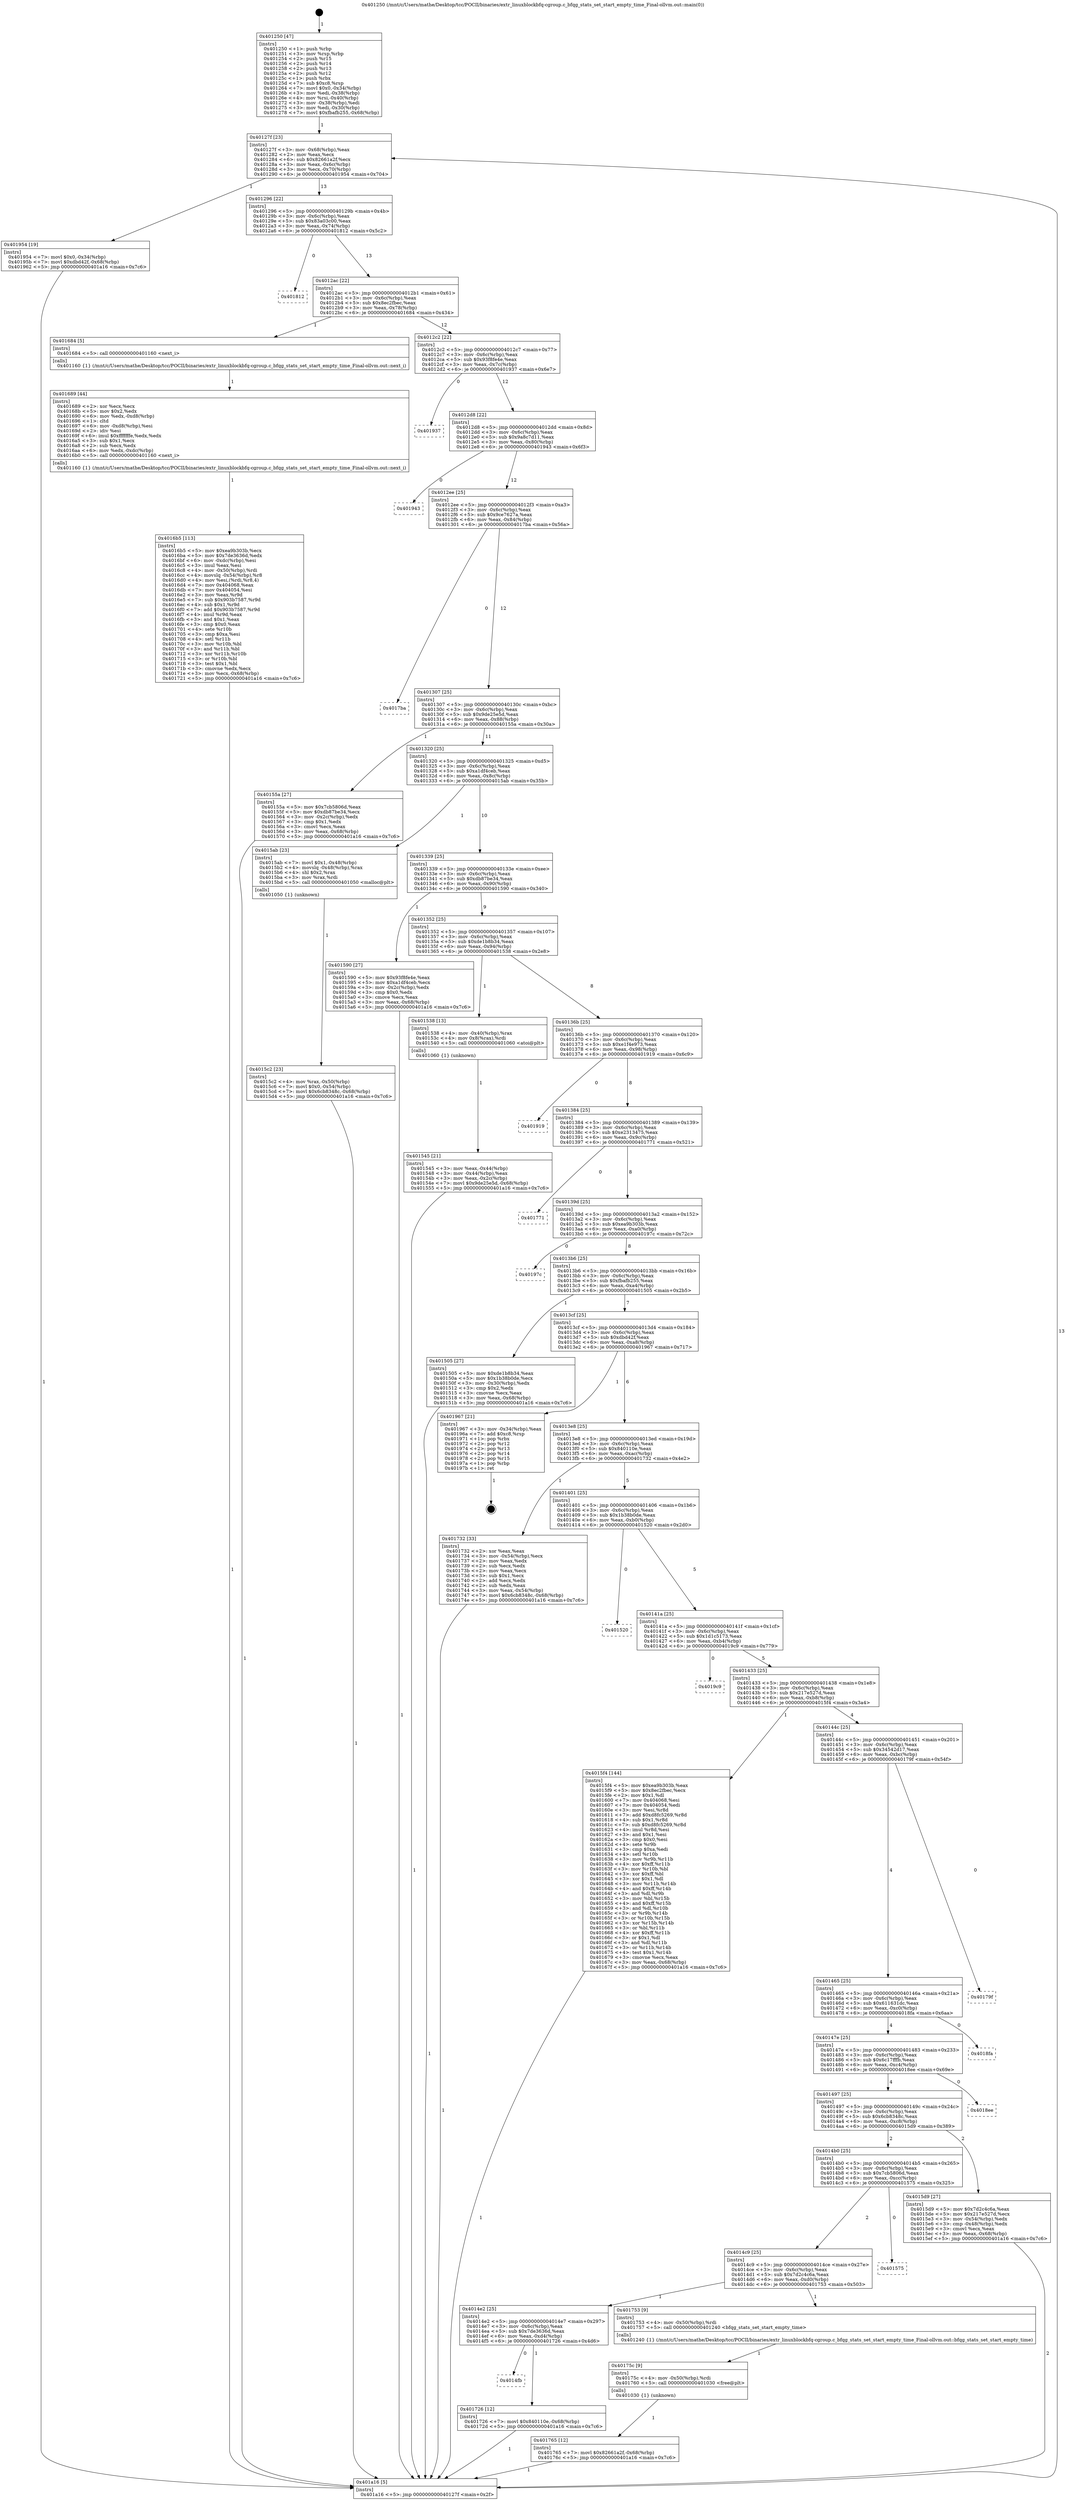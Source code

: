 digraph "0x401250" {
  label = "0x401250 (/mnt/c/Users/mathe/Desktop/tcc/POCII/binaries/extr_linuxblockbfq-cgroup.c_bfqg_stats_set_start_empty_time_Final-ollvm.out::main(0))"
  labelloc = "t"
  node[shape=record]

  Entry [label="",width=0.3,height=0.3,shape=circle,fillcolor=black,style=filled]
  "0x40127f" [label="{
     0x40127f [23]\l
     | [instrs]\l
     &nbsp;&nbsp;0x40127f \<+3\>: mov -0x68(%rbp),%eax\l
     &nbsp;&nbsp;0x401282 \<+2\>: mov %eax,%ecx\l
     &nbsp;&nbsp;0x401284 \<+6\>: sub $0x82661a2f,%ecx\l
     &nbsp;&nbsp;0x40128a \<+3\>: mov %eax,-0x6c(%rbp)\l
     &nbsp;&nbsp;0x40128d \<+3\>: mov %ecx,-0x70(%rbp)\l
     &nbsp;&nbsp;0x401290 \<+6\>: je 0000000000401954 \<main+0x704\>\l
  }"]
  "0x401954" [label="{
     0x401954 [19]\l
     | [instrs]\l
     &nbsp;&nbsp;0x401954 \<+7\>: movl $0x0,-0x34(%rbp)\l
     &nbsp;&nbsp;0x40195b \<+7\>: movl $0xdbd42f,-0x68(%rbp)\l
     &nbsp;&nbsp;0x401962 \<+5\>: jmp 0000000000401a16 \<main+0x7c6\>\l
  }"]
  "0x401296" [label="{
     0x401296 [22]\l
     | [instrs]\l
     &nbsp;&nbsp;0x401296 \<+5\>: jmp 000000000040129b \<main+0x4b\>\l
     &nbsp;&nbsp;0x40129b \<+3\>: mov -0x6c(%rbp),%eax\l
     &nbsp;&nbsp;0x40129e \<+5\>: sub $0x83a03c00,%eax\l
     &nbsp;&nbsp;0x4012a3 \<+3\>: mov %eax,-0x74(%rbp)\l
     &nbsp;&nbsp;0x4012a6 \<+6\>: je 0000000000401812 \<main+0x5c2\>\l
  }"]
  Exit [label="",width=0.3,height=0.3,shape=circle,fillcolor=black,style=filled,peripheries=2]
  "0x401812" [label="{
     0x401812\l
  }", style=dashed]
  "0x4012ac" [label="{
     0x4012ac [22]\l
     | [instrs]\l
     &nbsp;&nbsp;0x4012ac \<+5\>: jmp 00000000004012b1 \<main+0x61\>\l
     &nbsp;&nbsp;0x4012b1 \<+3\>: mov -0x6c(%rbp),%eax\l
     &nbsp;&nbsp;0x4012b4 \<+5\>: sub $0x8ec2fbec,%eax\l
     &nbsp;&nbsp;0x4012b9 \<+3\>: mov %eax,-0x78(%rbp)\l
     &nbsp;&nbsp;0x4012bc \<+6\>: je 0000000000401684 \<main+0x434\>\l
  }"]
  "0x401765" [label="{
     0x401765 [12]\l
     | [instrs]\l
     &nbsp;&nbsp;0x401765 \<+7\>: movl $0x82661a2f,-0x68(%rbp)\l
     &nbsp;&nbsp;0x40176c \<+5\>: jmp 0000000000401a16 \<main+0x7c6\>\l
  }"]
  "0x401684" [label="{
     0x401684 [5]\l
     | [instrs]\l
     &nbsp;&nbsp;0x401684 \<+5\>: call 0000000000401160 \<next_i\>\l
     | [calls]\l
     &nbsp;&nbsp;0x401160 \{1\} (/mnt/c/Users/mathe/Desktop/tcc/POCII/binaries/extr_linuxblockbfq-cgroup.c_bfqg_stats_set_start_empty_time_Final-ollvm.out::next_i)\l
  }"]
  "0x4012c2" [label="{
     0x4012c2 [22]\l
     | [instrs]\l
     &nbsp;&nbsp;0x4012c2 \<+5\>: jmp 00000000004012c7 \<main+0x77\>\l
     &nbsp;&nbsp;0x4012c7 \<+3\>: mov -0x6c(%rbp),%eax\l
     &nbsp;&nbsp;0x4012ca \<+5\>: sub $0x93f8fe4e,%eax\l
     &nbsp;&nbsp;0x4012cf \<+3\>: mov %eax,-0x7c(%rbp)\l
     &nbsp;&nbsp;0x4012d2 \<+6\>: je 0000000000401937 \<main+0x6e7\>\l
  }"]
  "0x40175c" [label="{
     0x40175c [9]\l
     | [instrs]\l
     &nbsp;&nbsp;0x40175c \<+4\>: mov -0x50(%rbp),%rdi\l
     &nbsp;&nbsp;0x401760 \<+5\>: call 0000000000401030 \<free@plt\>\l
     | [calls]\l
     &nbsp;&nbsp;0x401030 \{1\} (unknown)\l
  }"]
  "0x401937" [label="{
     0x401937\l
  }", style=dashed]
  "0x4012d8" [label="{
     0x4012d8 [22]\l
     | [instrs]\l
     &nbsp;&nbsp;0x4012d8 \<+5\>: jmp 00000000004012dd \<main+0x8d\>\l
     &nbsp;&nbsp;0x4012dd \<+3\>: mov -0x6c(%rbp),%eax\l
     &nbsp;&nbsp;0x4012e0 \<+5\>: sub $0x9a8c7d11,%eax\l
     &nbsp;&nbsp;0x4012e5 \<+3\>: mov %eax,-0x80(%rbp)\l
     &nbsp;&nbsp;0x4012e8 \<+6\>: je 0000000000401943 \<main+0x6f3\>\l
  }"]
  "0x4014fb" [label="{
     0x4014fb\l
  }", style=dashed]
  "0x401943" [label="{
     0x401943\l
  }", style=dashed]
  "0x4012ee" [label="{
     0x4012ee [25]\l
     | [instrs]\l
     &nbsp;&nbsp;0x4012ee \<+5\>: jmp 00000000004012f3 \<main+0xa3\>\l
     &nbsp;&nbsp;0x4012f3 \<+3\>: mov -0x6c(%rbp),%eax\l
     &nbsp;&nbsp;0x4012f6 \<+5\>: sub $0x9ce7627a,%eax\l
     &nbsp;&nbsp;0x4012fb \<+6\>: mov %eax,-0x84(%rbp)\l
     &nbsp;&nbsp;0x401301 \<+6\>: je 00000000004017ba \<main+0x56a\>\l
  }"]
  "0x401726" [label="{
     0x401726 [12]\l
     | [instrs]\l
     &nbsp;&nbsp;0x401726 \<+7\>: movl $0x840110e,-0x68(%rbp)\l
     &nbsp;&nbsp;0x40172d \<+5\>: jmp 0000000000401a16 \<main+0x7c6\>\l
  }"]
  "0x4017ba" [label="{
     0x4017ba\l
  }", style=dashed]
  "0x401307" [label="{
     0x401307 [25]\l
     | [instrs]\l
     &nbsp;&nbsp;0x401307 \<+5\>: jmp 000000000040130c \<main+0xbc\>\l
     &nbsp;&nbsp;0x40130c \<+3\>: mov -0x6c(%rbp),%eax\l
     &nbsp;&nbsp;0x40130f \<+5\>: sub $0x9de25e5d,%eax\l
     &nbsp;&nbsp;0x401314 \<+6\>: mov %eax,-0x88(%rbp)\l
     &nbsp;&nbsp;0x40131a \<+6\>: je 000000000040155a \<main+0x30a\>\l
  }"]
  "0x4014e2" [label="{
     0x4014e2 [25]\l
     | [instrs]\l
     &nbsp;&nbsp;0x4014e2 \<+5\>: jmp 00000000004014e7 \<main+0x297\>\l
     &nbsp;&nbsp;0x4014e7 \<+3\>: mov -0x6c(%rbp),%eax\l
     &nbsp;&nbsp;0x4014ea \<+5\>: sub $0x7de3636d,%eax\l
     &nbsp;&nbsp;0x4014ef \<+6\>: mov %eax,-0xd4(%rbp)\l
     &nbsp;&nbsp;0x4014f5 \<+6\>: je 0000000000401726 \<main+0x4d6\>\l
  }"]
  "0x40155a" [label="{
     0x40155a [27]\l
     | [instrs]\l
     &nbsp;&nbsp;0x40155a \<+5\>: mov $0x7cb5806d,%eax\l
     &nbsp;&nbsp;0x40155f \<+5\>: mov $0xdb87be34,%ecx\l
     &nbsp;&nbsp;0x401564 \<+3\>: mov -0x2c(%rbp),%edx\l
     &nbsp;&nbsp;0x401567 \<+3\>: cmp $0x1,%edx\l
     &nbsp;&nbsp;0x40156a \<+3\>: cmovl %ecx,%eax\l
     &nbsp;&nbsp;0x40156d \<+3\>: mov %eax,-0x68(%rbp)\l
     &nbsp;&nbsp;0x401570 \<+5\>: jmp 0000000000401a16 \<main+0x7c6\>\l
  }"]
  "0x401320" [label="{
     0x401320 [25]\l
     | [instrs]\l
     &nbsp;&nbsp;0x401320 \<+5\>: jmp 0000000000401325 \<main+0xd5\>\l
     &nbsp;&nbsp;0x401325 \<+3\>: mov -0x6c(%rbp),%eax\l
     &nbsp;&nbsp;0x401328 \<+5\>: sub $0xa1df4ceb,%eax\l
     &nbsp;&nbsp;0x40132d \<+6\>: mov %eax,-0x8c(%rbp)\l
     &nbsp;&nbsp;0x401333 \<+6\>: je 00000000004015ab \<main+0x35b\>\l
  }"]
  "0x401753" [label="{
     0x401753 [9]\l
     | [instrs]\l
     &nbsp;&nbsp;0x401753 \<+4\>: mov -0x50(%rbp),%rdi\l
     &nbsp;&nbsp;0x401757 \<+5\>: call 0000000000401240 \<bfqg_stats_set_start_empty_time\>\l
     | [calls]\l
     &nbsp;&nbsp;0x401240 \{1\} (/mnt/c/Users/mathe/Desktop/tcc/POCII/binaries/extr_linuxblockbfq-cgroup.c_bfqg_stats_set_start_empty_time_Final-ollvm.out::bfqg_stats_set_start_empty_time)\l
  }"]
  "0x4015ab" [label="{
     0x4015ab [23]\l
     | [instrs]\l
     &nbsp;&nbsp;0x4015ab \<+7\>: movl $0x1,-0x48(%rbp)\l
     &nbsp;&nbsp;0x4015b2 \<+4\>: movslq -0x48(%rbp),%rax\l
     &nbsp;&nbsp;0x4015b6 \<+4\>: shl $0x2,%rax\l
     &nbsp;&nbsp;0x4015ba \<+3\>: mov %rax,%rdi\l
     &nbsp;&nbsp;0x4015bd \<+5\>: call 0000000000401050 \<malloc@plt\>\l
     | [calls]\l
     &nbsp;&nbsp;0x401050 \{1\} (unknown)\l
  }"]
  "0x401339" [label="{
     0x401339 [25]\l
     | [instrs]\l
     &nbsp;&nbsp;0x401339 \<+5\>: jmp 000000000040133e \<main+0xee\>\l
     &nbsp;&nbsp;0x40133e \<+3\>: mov -0x6c(%rbp),%eax\l
     &nbsp;&nbsp;0x401341 \<+5\>: sub $0xdb87be34,%eax\l
     &nbsp;&nbsp;0x401346 \<+6\>: mov %eax,-0x90(%rbp)\l
     &nbsp;&nbsp;0x40134c \<+6\>: je 0000000000401590 \<main+0x340\>\l
  }"]
  "0x4014c9" [label="{
     0x4014c9 [25]\l
     | [instrs]\l
     &nbsp;&nbsp;0x4014c9 \<+5\>: jmp 00000000004014ce \<main+0x27e\>\l
     &nbsp;&nbsp;0x4014ce \<+3\>: mov -0x6c(%rbp),%eax\l
     &nbsp;&nbsp;0x4014d1 \<+5\>: sub $0x7d2c4c6a,%eax\l
     &nbsp;&nbsp;0x4014d6 \<+6\>: mov %eax,-0xd0(%rbp)\l
     &nbsp;&nbsp;0x4014dc \<+6\>: je 0000000000401753 \<main+0x503\>\l
  }"]
  "0x401590" [label="{
     0x401590 [27]\l
     | [instrs]\l
     &nbsp;&nbsp;0x401590 \<+5\>: mov $0x93f8fe4e,%eax\l
     &nbsp;&nbsp;0x401595 \<+5\>: mov $0xa1df4ceb,%ecx\l
     &nbsp;&nbsp;0x40159a \<+3\>: mov -0x2c(%rbp),%edx\l
     &nbsp;&nbsp;0x40159d \<+3\>: cmp $0x0,%edx\l
     &nbsp;&nbsp;0x4015a0 \<+3\>: cmove %ecx,%eax\l
     &nbsp;&nbsp;0x4015a3 \<+3\>: mov %eax,-0x68(%rbp)\l
     &nbsp;&nbsp;0x4015a6 \<+5\>: jmp 0000000000401a16 \<main+0x7c6\>\l
  }"]
  "0x401352" [label="{
     0x401352 [25]\l
     | [instrs]\l
     &nbsp;&nbsp;0x401352 \<+5\>: jmp 0000000000401357 \<main+0x107\>\l
     &nbsp;&nbsp;0x401357 \<+3\>: mov -0x6c(%rbp),%eax\l
     &nbsp;&nbsp;0x40135a \<+5\>: sub $0xde1b8b34,%eax\l
     &nbsp;&nbsp;0x40135f \<+6\>: mov %eax,-0x94(%rbp)\l
     &nbsp;&nbsp;0x401365 \<+6\>: je 0000000000401538 \<main+0x2e8\>\l
  }"]
  "0x401575" [label="{
     0x401575\l
  }", style=dashed]
  "0x401538" [label="{
     0x401538 [13]\l
     | [instrs]\l
     &nbsp;&nbsp;0x401538 \<+4\>: mov -0x40(%rbp),%rax\l
     &nbsp;&nbsp;0x40153c \<+4\>: mov 0x8(%rax),%rdi\l
     &nbsp;&nbsp;0x401540 \<+5\>: call 0000000000401060 \<atoi@plt\>\l
     | [calls]\l
     &nbsp;&nbsp;0x401060 \{1\} (unknown)\l
  }"]
  "0x40136b" [label="{
     0x40136b [25]\l
     | [instrs]\l
     &nbsp;&nbsp;0x40136b \<+5\>: jmp 0000000000401370 \<main+0x120\>\l
     &nbsp;&nbsp;0x401370 \<+3\>: mov -0x6c(%rbp),%eax\l
     &nbsp;&nbsp;0x401373 \<+5\>: sub $0xe1f4e973,%eax\l
     &nbsp;&nbsp;0x401378 \<+6\>: mov %eax,-0x98(%rbp)\l
     &nbsp;&nbsp;0x40137e \<+6\>: je 0000000000401919 \<main+0x6c9\>\l
  }"]
  "0x4016b5" [label="{
     0x4016b5 [113]\l
     | [instrs]\l
     &nbsp;&nbsp;0x4016b5 \<+5\>: mov $0xea9b303b,%ecx\l
     &nbsp;&nbsp;0x4016ba \<+5\>: mov $0x7de3636d,%edx\l
     &nbsp;&nbsp;0x4016bf \<+6\>: mov -0xdc(%rbp),%esi\l
     &nbsp;&nbsp;0x4016c5 \<+3\>: imul %eax,%esi\l
     &nbsp;&nbsp;0x4016c8 \<+4\>: mov -0x50(%rbp),%rdi\l
     &nbsp;&nbsp;0x4016cc \<+4\>: movslq -0x54(%rbp),%r8\l
     &nbsp;&nbsp;0x4016d0 \<+4\>: mov %esi,(%rdi,%r8,4)\l
     &nbsp;&nbsp;0x4016d4 \<+7\>: mov 0x404068,%eax\l
     &nbsp;&nbsp;0x4016db \<+7\>: mov 0x404054,%esi\l
     &nbsp;&nbsp;0x4016e2 \<+3\>: mov %eax,%r9d\l
     &nbsp;&nbsp;0x4016e5 \<+7\>: sub $0x903b7587,%r9d\l
     &nbsp;&nbsp;0x4016ec \<+4\>: sub $0x1,%r9d\l
     &nbsp;&nbsp;0x4016f0 \<+7\>: add $0x903b7587,%r9d\l
     &nbsp;&nbsp;0x4016f7 \<+4\>: imul %r9d,%eax\l
     &nbsp;&nbsp;0x4016fb \<+3\>: and $0x1,%eax\l
     &nbsp;&nbsp;0x4016fe \<+3\>: cmp $0x0,%eax\l
     &nbsp;&nbsp;0x401701 \<+4\>: sete %r10b\l
     &nbsp;&nbsp;0x401705 \<+3\>: cmp $0xa,%esi\l
     &nbsp;&nbsp;0x401708 \<+4\>: setl %r11b\l
     &nbsp;&nbsp;0x40170c \<+3\>: mov %r10b,%bl\l
     &nbsp;&nbsp;0x40170f \<+3\>: and %r11b,%bl\l
     &nbsp;&nbsp;0x401712 \<+3\>: xor %r11b,%r10b\l
     &nbsp;&nbsp;0x401715 \<+3\>: or %r10b,%bl\l
     &nbsp;&nbsp;0x401718 \<+3\>: test $0x1,%bl\l
     &nbsp;&nbsp;0x40171b \<+3\>: cmovne %edx,%ecx\l
     &nbsp;&nbsp;0x40171e \<+3\>: mov %ecx,-0x68(%rbp)\l
     &nbsp;&nbsp;0x401721 \<+5\>: jmp 0000000000401a16 \<main+0x7c6\>\l
  }"]
  "0x401919" [label="{
     0x401919\l
  }", style=dashed]
  "0x401384" [label="{
     0x401384 [25]\l
     | [instrs]\l
     &nbsp;&nbsp;0x401384 \<+5\>: jmp 0000000000401389 \<main+0x139\>\l
     &nbsp;&nbsp;0x401389 \<+3\>: mov -0x6c(%rbp),%eax\l
     &nbsp;&nbsp;0x40138c \<+5\>: sub $0xe2313475,%eax\l
     &nbsp;&nbsp;0x401391 \<+6\>: mov %eax,-0x9c(%rbp)\l
     &nbsp;&nbsp;0x401397 \<+6\>: je 0000000000401771 \<main+0x521\>\l
  }"]
  "0x401689" [label="{
     0x401689 [44]\l
     | [instrs]\l
     &nbsp;&nbsp;0x401689 \<+2\>: xor %ecx,%ecx\l
     &nbsp;&nbsp;0x40168b \<+5\>: mov $0x2,%edx\l
     &nbsp;&nbsp;0x401690 \<+6\>: mov %edx,-0xd8(%rbp)\l
     &nbsp;&nbsp;0x401696 \<+1\>: cltd\l
     &nbsp;&nbsp;0x401697 \<+6\>: mov -0xd8(%rbp),%esi\l
     &nbsp;&nbsp;0x40169d \<+2\>: idiv %esi\l
     &nbsp;&nbsp;0x40169f \<+6\>: imul $0xfffffffe,%edx,%edx\l
     &nbsp;&nbsp;0x4016a5 \<+3\>: sub $0x1,%ecx\l
     &nbsp;&nbsp;0x4016a8 \<+2\>: sub %ecx,%edx\l
     &nbsp;&nbsp;0x4016aa \<+6\>: mov %edx,-0xdc(%rbp)\l
     &nbsp;&nbsp;0x4016b0 \<+5\>: call 0000000000401160 \<next_i\>\l
     | [calls]\l
     &nbsp;&nbsp;0x401160 \{1\} (/mnt/c/Users/mathe/Desktop/tcc/POCII/binaries/extr_linuxblockbfq-cgroup.c_bfqg_stats_set_start_empty_time_Final-ollvm.out::next_i)\l
  }"]
  "0x401771" [label="{
     0x401771\l
  }", style=dashed]
  "0x40139d" [label="{
     0x40139d [25]\l
     | [instrs]\l
     &nbsp;&nbsp;0x40139d \<+5\>: jmp 00000000004013a2 \<main+0x152\>\l
     &nbsp;&nbsp;0x4013a2 \<+3\>: mov -0x6c(%rbp),%eax\l
     &nbsp;&nbsp;0x4013a5 \<+5\>: sub $0xea9b303b,%eax\l
     &nbsp;&nbsp;0x4013aa \<+6\>: mov %eax,-0xa0(%rbp)\l
     &nbsp;&nbsp;0x4013b0 \<+6\>: je 000000000040197c \<main+0x72c\>\l
  }"]
  "0x4014b0" [label="{
     0x4014b0 [25]\l
     | [instrs]\l
     &nbsp;&nbsp;0x4014b0 \<+5\>: jmp 00000000004014b5 \<main+0x265\>\l
     &nbsp;&nbsp;0x4014b5 \<+3\>: mov -0x6c(%rbp),%eax\l
     &nbsp;&nbsp;0x4014b8 \<+5\>: sub $0x7cb5806d,%eax\l
     &nbsp;&nbsp;0x4014bd \<+6\>: mov %eax,-0xcc(%rbp)\l
     &nbsp;&nbsp;0x4014c3 \<+6\>: je 0000000000401575 \<main+0x325\>\l
  }"]
  "0x40197c" [label="{
     0x40197c\l
  }", style=dashed]
  "0x4013b6" [label="{
     0x4013b6 [25]\l
     | [instrs]\l
     &nbsp;&nbsp;0x4013b6 \<+5\>: jmp 00000000004013bb \<main+0x16b\>\l
     &nbsp;&nbsp;0x4013bb \<+3\>: mov -0x6c(%rbp),%eax\l
     &nbsp;&nbsp;0x4013be \<+5\>: sub $0xfbafb255,%eax\l
     &nbsp;&nbsp;0x4013c3 \<+6\>: mov %eax,-0xa4(%rbp)\l
     &nbsp;&nbsp;0x4013c9 \<+6\>: je 0000000000401505 \<main+0x2b5\>\l
  }"]
  "0x4015d9" [label="{
     0x4015d9 [27]\l
     | [instrs]\l
     &nbsp;&nbsp;0x4015d9 \<+5\>: mov $0x7d2c4c6a,%eax\l
     &nbsp;&nbsp;0x4015de \<+5\>: mov $0x217e527d,%ecx\l
     &nbsp;&nbsp;0x4015e3 \<+3\>: mov -0x54(%rbp),%edx\l
     &nbsp;&nbsp;0x4015e6 \<+3\>: cmp -0x48(%rbp),%edx\l
     &nbsp;&nbsp;0x4015e9 \<+3\>: cmovl %ecx,%eax\l
     &nbsp;&nbsp;0x4015ec \<+3\>: mov %eax,-0x68(%rbp)\l
     &nbsp;&nbsp;0x4015ef \<+5\>: jmp 0000000000401a16 \<main+0x7c6\>\l
  }"]
  "0x401505" [label="{
     0x401505 [27]\l
     | [instrs]\l
     &nbsp;&nbsp;0x401505 \<+5\>: mov $0xde1b8b34,%eax\l
     &nbsp;&nbsp;0x40150a \<+5\>: mov $0x1b38b0de,%ecx\l
     &nbsp;&nbsp;0x40150f \<+3\>: mov -0x30(%rbp),%edx\l
     &nbsp;&nbsp;0x401512 \<+3\>: cmp $0x2,%edx\l
     &nbsp;&nbsp;0x401515 \<+3\>: cmovne %ecx,%eax\l
     &nbsp;&nbsp;0x401518 \<+3\>: mov %eax,-0x68(%rbp)\l
     &nbsp;&nbsp;0x40151b \<+5\>: jmp 0000000000401a16 \<main+0x7c6\>\l
  }"]
  "0x4013cf" [label="{
     0x4013cf [25]\l
     | [instrs]\l
     &nbsp;&nbsp;0x4013cf \<+5\>: jmp 00000000004013d4 \<main+0x184\>\l
     &nbsp;&nbsp;0x4013d4 \<+3\>: mov -0x6c(%rbp),%eax\l
     &nbsp;&nbsp;0x4013d7 \<+5\>: sub $0xdbd42f,%eax\l
     &nbsp;&nbsp;0x4013dc \<+6\>: mov %eax,-0xa8(%rbp)\l
     &nbsp;&nbsp;0x4013e2 \<+6\>: je 0000000000401967 \<main+0x717\>\l
  }"]
  "0x401a16" [label="{
     0x401a16 [5]\l
     | [instrs]\l
     &nbsp;&nbsp;0x401a16 \<+5\>: jmp 000000000040127f \<main+0x2f\>\l
  }"]
  "0x401250" [label="{
     0x401250 [47]\l
     | [instrs]\l
     &nbsp;&nbsp;0x401250 \<+1\>: push %rbp\l
     &nbsp;&nbsp;0x401251 \<+3\>: mov %rsp,%rbp\l
     &nbsp;&nbsp;0x401254 \<+2\>: push %r15\l
     &nbsp;&nbsp;0x401256 \<+2\>: push %r14\l
     &nbsp;&nbsp;0x401258 \<+2\>: push %r13\l
     &nbsp;&nbsp;0x40125a \<+2\>: push %r12\l
     &nbsp;&nbsp;0x40125c \<+1\>: push %rbx\l
     &nbsp;&nbsp;0x40125d \<+7\>: sub $0xc8,%rsp\l
     &nbsp;&nbsp;0x401264 \<+7\>: movl $0x0,-0x34(%rbp)\l
     &nbsp;&nbsp;0x40126b \<+3\>: mov %edi,-0x38(%rbp)\l
     &nbsp;&nbsp;0x40126e \<+4\>: mov %rsi,-0x40(%rbp)\l
     &nbsp;&nbsp;0x401272 \<+3\>: mov -0x38(%rbp),%edi\l
     &nbsp;&nbsp;0x401275 \<+3\>: mov %edi,-0x30(%rbp)\l
     &nbsp;&nbsp;0x401278 \<+7\>: movl $0xfbafb255,-0x68(%rbp)\l
  }"]
  "0x401545" [label="{
     0x401545 [21]\l
     | [instrs]\l
     &nbsp;&nbsp;0x401545 \<+3\>: mov %eax,-0x44(%rbp)\l
     &nbsp;&nbsp;0x401548 \<+3\>: mov -0x44(%rbp),%eax\l
     &nbsp;&nbsp;0x40154b \<+3\>: mov %eax,-0x2c(%rbp)\l
     &nbsp;&nbsp;0x40154e \<+7\>: movl $0x9de25e5d,-0x68(%rbp)\l
     &nbsp;&nbsp;0x401555 \<+5\>: jmp 0000000000401a16 \<main+0x7c6\>\l
  }"]
  "0x4015c2" [label="{
     0x4015c2 [23]\l
     | [instrs]\l
     &nbsp;&nbsp;0x4015c2 \<+4\>: mov %rax,-0x50(%rbp)\l
     &nbsp;&nbsp;0x4015c6 \<+7\>: movl $0x0,-0x54(%rbp)\l
     &nbsp;&nbsp;0x4015cd \<+7\>: movl $0x6cb8348c,-0x68(%rbp)\l
     &nbsp;&nbsp;0x4015d4 \<+5\>: jmp 0000000000401a16 \<main+0x7c6\>\l
  }"]
  "0x401497" [label="{
     0x401497 [25]\l
     | [instrs]\l
     &nbsp;&nbsp;0x401497 \<+5\>: jmp 000000000040149c \<main+0x24c\>\l
     &nbsp;&nbsp;0x40149c \<+3\>: mov -0x6c(%rbp),%eax\l
     &nbsp;&nbsp;0x40149f \<+5\>: sub $0x6cb8348c,%eax\l
     &nbsp;&nbsp;0x4014a4 \<+6\>: mov %eax,-0xc8(%rbp)\l
     &nbsp;&nbsp;0x4014aa \<+6\>: je 00000000004015d9 \<main+0x389\>\l
  }"]
  "0x401967" [label="{
     0x401967 [21]\l
     | [instrs]\l
     &nbsp;&nbsp;0x401967 \<+3\>: mov -0x34(%rbp),%eax\l
     &nbsp;&nbsp;0x40196a \<+7\>: add $0xc8,%rsp\l
     &nbsp;&nbsp;0x401971 \<+1\>: pop %rbx\l
     &nbsp;&nbsp;0x401972 \<+2\>: pop %r12\l
     &nbsp;&nbsp;0x401974 \<+2\>: pop %r13\l
     &nbsp;&nbsp;0x401976 \<+2\>: pop %r14\l
     &nbsp;&nbsp;0x401978 \<+2\>: pop %r15\l
     &nbsp;&nbsp;0x40197a \<+1\>: pop %rbp\l
     &nbsp;&nbsp;0x40197b \<+1\>: ret\l
  }"]
  "0x4013e8" [label="{
     0x4013e8 [25]\l
     | [instrs]\l
     &nbsp;&nbsp;0x4013e8 \<+5\>: jmp 00000000004013ed \<main+0x19d\>\l
     &nbsp;&nbsp;0x4013ed \<+3\>: mov -0x6c(%rbp),%eax\l
     &nbsp;&nbsp;0x4013f0 \<+5\>: sub $0x840110e,%eax\l
     &nbsp;&nbsp;0x4013f5 \<+6\>: mov %eax,-0xac(%rbp)\l
     &nbsp;&nbsp;0x4013fb \<+6\>: je 0000000000401732 \<main+0x4e2\>\l
  }"]
  "0x4018ee" [label="{
     0x4018ee\l
  }", style=dashed]
  "0x401732" [label="{
     0x401732 [33]\l
     | [instrs]\l
     &nbsp;&nbsp;0x401732 \<+2\>: xor %eax,%eax\l
     &nbsp;&nbsp;0x401734 \<+3\>: mov -0x54(%rbp),%ecx\l
     &nbsp;&nbsp;0x401737 \<+2\>: mov %eax,%edx\l
     &nbsp;&nbsp;0x401739 \<+2\>: sub %ecx,%edx\l
     &nbsp;&nbsp;0x40173b \<+2\>: mov %eax,%ecx\l
     &nbsp;&nbsp;0x40173d \<+3\>: sub $0x1,%ecx\l
     &nbsp;&nbsp;0x401740 \<+2\>: add %ecx,%edx\l
     &nbsp;&nbsp;0x401742 \<+2\>: sub %edx,%eax\l
     &nbsp;&nbsp;0x401744 \<+3\>: mov %eax,-0x54(%rbp)\l
     &nbsp;&nbsp;0x401747 \<+7\>: movl $0x6cb8348c,-0x68(%rbp)\l
     &nbsp;&nbsp;0x40174e \<+5\>: jmp 0000000000401a16 \<main+0x7c6\>\l
  }"]
  "0x401401" [label="{
     0x401401 [25]\l
     | [instrs]\l
     &nbsp;&nbsp;0x401401 \<+5\>: jmp 0000000000401406 \<main+0x1b6\>\l
     &nbsp;&nbsp;0x401406 \<+3\>: mov -0x6c(%rbp),%eax\l
     &nbsp;&nbsp;0x401409 \<+5\>: sub $0x1b38b0de,%eax\l
     &nbsp;&nbsp;0x40140e \<+6\>: mov %eax,-0xb0(%rbp)\l
     &nbsp;&nbsp;0x401414 \<+6\>: je 0000000000401520 \<main+0x2d0\>\l
  }"]
  "0x40147e" [label="{
     0x40147e [25]\l
     | [instrs]\l
     &nbsp;&nbsp;0x40147e \<+5\>: jmp 0000000000401483 \<main+0x233\>\l
     &nbsp;&nbsp;0x401483 \<+3\>: mov -0x6c(%rbp),%eax\l
     &nbsp;&nbsp;0x401486 \<+5\>: sub $0x6c17fffb,%eax\l
     &nbsp;&nbsp;0x40148b \<+6\>: mov %eax,-0xc4(%rbp)\l
     &nbsp;&nbsp;0x401491 \<+6\>: je 00000000004018ee \<main+0x69e\>\l
  }"]
  "0x401520" [label="{
     0x401520\l
  }", style=dashed]
  "0x40141a" [label="{
     0x40141a [25]\l
     | [instrs]\l
     &nbsp;&nbsp;0x40141a \<+5\>: jmp 000000000040141f \<main+0x1cf\>\l
     &nbsp;&nbsp;0x40141f \<+3\>: mov -0x6c(%rbp),%eax\l
     &nbsp;&nbsp;0x401422 \<+5\>: sub $0x1d1c5173,%eax\l
     &nbsp;&nbsp;0x401427 \<+6\>: mov %eax,-0xb4(%rbp)\l
     &nbsp;&nbsp;0x40142d \<+6\>: je 00000000004019c9 \<main+0x779\>\l
  }"]
  "0x4018fa" [label="{
     0x4018fa\l
  }", style=dashed]
  "0x4019c9" [label="{
     0x4019c9\l
  }", style=dashed]
  "0x401433" [label="{
     0x401433 [25]\l
     | [instrs]\l
     &nbsp;&nbsp;0x401433 \<+5\>: jmp 0000000000401438 \<main+0x1e8\>\l
     &nbsp;&nbsp;0x401438 \<+3\>: mov -0x6c(%rbp),%eax\l
     &nbsp;&nbsp;0x40143b \<+5\>: sub $0x217e527d,%eax\l
     &nbsp;&nbsp;0x401440 \<+6\>: mov %eax,-0xb8(%rbp)\l
     &nbsp;&nbsp;0x401446 \<+6\>: je 00000000004015f4 \<main+0x3a4\>\l
  }"]
  "0x401465" [label="{
     0x401465 [25]\l
     | [instrs]\l
     &nbsp;&nbsp;0x401465 \<+5\>: jmp 000000000040146a \<main+0x21a\>\l
     &nbsp;&nbsp;0x40146a \<+3\>: mov -0x6c(%rbp),%eax\l
     &nbsp;&nbsp;0x40146d \<+5\>: sub $0x611631dc,%eax\l
     &nbsp;&nbsp;0x401472 \<+6\>: mov %eax,-0xc0(%rbp)\l
     &nbsp;&nbsp;0x401478 \<+6\>: je 00000000004018fa \<main+0x6aa\>\l
  }"]
  "0x4015f4" [label="{
     0x4015f4 [144]\l
     | [instrs]\l
     &nbsp;&nbsp;0x4015f4 \<+5\>: mov $0xea9b303b,%eax\l
     &nbsp;&nbsp;0x4015f9 \<+5\>: mov $0x8ec2fbec,%ecx\l
     &nbsp;&nbsp;0x4015fe \<+2\>: mov $0x1,%dl\l
     &nbsp;&nbsp;0x401600 \<+7\>: mov 0x404068,%esi\l
     &nbsp;&nbsp;0x401607 \<+7\>: mov 0x404054,%edi\l
     &nbsp;&nbsp;0x40160e \<+3\>: mov %esi,%r8d\l
     &nbsp;&nbsp;0x401611 \<+7\>: add $0xd8fc5269,%r8d\l
     &nbsp;&nbsp;0x401618 \<+4\>: sub $0x1,%r8d\l
     &nbsp;&nbsp;0x40161c \<+7\>: sub $0xd8fc5269,%r8d\l
     &nbsp;&nbsp;0x401623 \<+4\>: imul %r8d,%esi\l
     &nbsp;&nbsp;0x401627 \<+3\>: and $0x1,%esi\l
     &nbsp;&nbsp;0x40162a \<+3\>: cmp $0x0,%esi\l
     &nbsp;&nbsp;0x40162d \<+4\>: sete %r9b\l
     &nbsp;&nbsp;0x401631 \<+3\>: cmp $0xa,%edi\l
     &nbsp;&nbsp;0x401634 \<+4\>: setl %r10b\l
     &nbsp;&nbsp;0x401638 \<+3\>: mov %r9b,%r11b\l
     &nbsp;&nbsp;0x40163b \<+4\>: xor $0xff,%r11b\l
     &nbsp;&nbsp;0x40163f \<+3\>: mov %r10b,%bl\l
     &nbsp;&nbsp;0x401642 \<+3\>: xor $0xff,%bl\l
     &nbsp;&nbsp;0x401645 \<+3\>: xor $0x1,%dl\l
     &nbsp;&nbsp;0x401648 \<+3\>: mov %r11b,%r14b\l
     &nbsp;&nbsp;0x40164b \<+4\>: and $0xff,%r14b\l
     &nbsp;&nbsp;0x40164f \<+3\>: and %dl,%r9b\l
     &nbsp;&nbsp;0x401652 \<+3\>: mov %bl,%r15b\l
     &nbsp;&nbsp;0x401655 \<+4\>: and $0xff,%r15b\l
     &nbsp;&nbsp;0x401659 \<+3\>: and %dl,%r10b\l
     &nbsp;&nbsp;0x40165c \<+3\>: or %r9b,%r14b\l
     &nbsp;&nbsp;0x40165f \<+3\>: or %r10b,%r15b\l
     &nbsp;&nbsp;0x401662 \<+3\>: xor %r15b,%r14b\l
     &nbsp;&nbsp;0x401665 \<+3\>: or %bl,%r11b\l
     &nbsp;&nbsp;0x401668 \<+4\>: xor $0xff,%r11b\l
     &nbsp;&nbsp;0x40166c \<+3\>: or $0x1,%dl\l
     &nbsp;&nbsp;0x40166f \<+3\>: and %dl,%r11b\l
     &nbsp;&nbsp;0x401672 \<+3\>: or %r11b,%r14b\l
     &nbsp;&nbsp;0x401675 \<+4\>: test $0x1,%r14b\l
     &nbsp;&nbsp;0x401679 \<+3\>: cmovne %ecx,%eax\l
     &nbsp;&nbsp;0x40167c \<+3\>: mov %eax,-0x68(%rbp)\l
     &nbsp;&nbsp;0x40167f \<+5\>: jmp 0000000000401a16 \<main+0x7c6\>\l
  }"]
  "0x40144c" [label="{
     0x40144c [25]\l
     | [instrs]\l
     &nbsp;&nbsp;0x40144c \<+5\>: jmp 0000000000401451 \<main+0x201\>\l
     &nbsp;&nbsp;0x401451 \<+3\>: mov -0x6c(%rbp),%eax\l
     &nbsp;&nbsp;0x401454 \<+5\>: sub $0x34542d17,%eax\l
     &nbsp;&nbsp;0x401459 \<+6\>: mov %eax,-0xbc(%rbp)\l
     &nbsp;&nbsp;0x40145f \<+6\>: je 000000000040179f \<main+0x54f\>\l
  }"]
  "0x40179f" [label="{
     0x40179f\l
  }", style=dashed]
  Entry -> "0x401250" [label=" 1"]
  "0x40127f" -> "0x401954" [label=" 1"]
  "0x40127f" -> "0x401296" [label=" 13"]
  "0x401967" -> Exit [label=" 1"]
  "0x401296" -> "0x401812" [label=" 0"]
  "0x401296" -> "0x4012ac" [label=" 13"]
  "0x401954" -> "0x401a16" [label=" 1"]
  "0x4012ac" -> "0x401684" [label=" 1"]
  "0x4012ac" -> "0x4012c2" [label=" 12"]
  "0x401765" -> "0x401a16" [label=" 1"]
  "0x4012c2" -> "0x401937" [label=" 0"]
  "0x4012c2" -> "0x4012d8" [label=" 12"]
  "0x40175c" -> "0x401765" [label=" 1"]
  "0x4012d8" -> "0x401943" [label=" 0"]
  "0x4012d8" -> "0x4012ee" [label=" 12"]
  "0x401753" -> "0x40175c" [label=" 1"]
  "0x4012ee" -> "0x4017ba" [label=" 0"]
  "0x4012ee" -> "0x401307" [label=" 12"]
  "0x401732" -> "0x401a16" [label=" 1"]
  "0x401307" -> "0x40155a" [label=" 1"]
  "0x401307" -> "0x401320" [label=" 11"]
  "0x4014e2" -> "0x4014fb" [label=" 0"]
  "0x401320" -> "0x4015ab" [label=" 1"]
  "0x401320" -> "0x401339" [label=" 10"]
  "0x4014e2" -> "0x401726" [label=" 1"]
  "0x401339" -> "0x401590" [label=" 1"]
  "0x401339" -> "0x401352" [label=" 9"]
  "0x4014c9" -> "0x4014e2" [label=" 1"]
  "0x401352" -> "0x401538" [label=" 1"]
  "0x401352" -> "0x40136b" [label=" 8"]
  "0x4014c9" -> "0x401753" [label=" 1"]
  "0x40136b" -> "0x401919" [label=" 0"]
  "0x40136b" -> "0x401384" [label=" 8"]
  "0x4014b0" -> "0x4014c9" [label=" 2"]
  "0x401384" -> "0x401771" [label=" 0"]
  "0x401384" -> "0x40139d" [label=" 8"]
  "0x4014b0" -> "0x401575" [label=" 0"]
  "0x40139d" -> "0x40197c" [label=" 0"]
  "0x40139d" -> "0x4013b6" [label=" 8"]
  "0x401726" -> "0x401a16" [label=" 1"]
  "0x4013b6" -> "0x401505" [label=" 1"]
  "0x4013b6" -> "0x4013cf" [label=" 7"]
  "0x401505" -> "0x401a16" [label=" 1"]
  "0x401250" -> "0x40127f" [label=" 1"]
  "0x401a16" -> "0x40127f" [label=" 13"]
  "0x401538" -> "0x401545" [label=" 1"]
  "0x401545" -> "0x401a16" [label=" 1"]
  "0x40155a" -> "0x401a16" [label=" 1"]
  "0x401590" -> "0x401a16" [label=" 1"]
  "0x4015ab" -> "0x4015c2" [label=" 1"]
  "0x4015c2" -> "0x401a16" [label=" 1"]
  "0x4016b5" -> "0x401a16" [label=" 1"]
  "0x4013cf" -> "0x401967" [label=" 1"]
  "0x4013cf" -> "0x4013e8" [label=" 6"]
  "0x401684" -> "0x401689" [label=" 1"]
  "0x4013e8" -> "0x401732" [label=" 1"]
  "0x4013e8" -> "0x401401" [label=" 5"]
  "0x4015f4" -> "0x401a16" [label=" 1"]
  "0x401401" -> "0x401520" [label=" 0"]
  "0x401401" -> "0x40141a" [label=" 5"]
  "0x401497" -> "0x4014b0" [label=" 2"]
  "0x40141a" -> "0x4019c9" [label=" 0"]
  "0x40141a" -> "0x401433" [label=" 5"]
  "0x401497" -> "0x4015d9" [label=" 2"]
  "0x401433" -> "0x4015f4" [label=" 1"]
  "0x401433" -> "0x40144c" [label=" 4"]
  "0x40147e" -> "0x401497" [label=" 4"]
  "0x40144c" -> "0x40179f" [label=" 0"]
  "0x40144c" -> "0x401465" [label=" 4"]
  "0x401689" -> "0x4016b5" [label=" 1"]
  "0x401465" -> "0x4018fa" [label=" 0"]
  "0x401465" -> "0x40147e" [label=" 4"]
  "0x4015d9" -> "0x401a16" [label=" 2"]
  "0x40147e" -> "0x4018ee" [label=" 0"]
}
